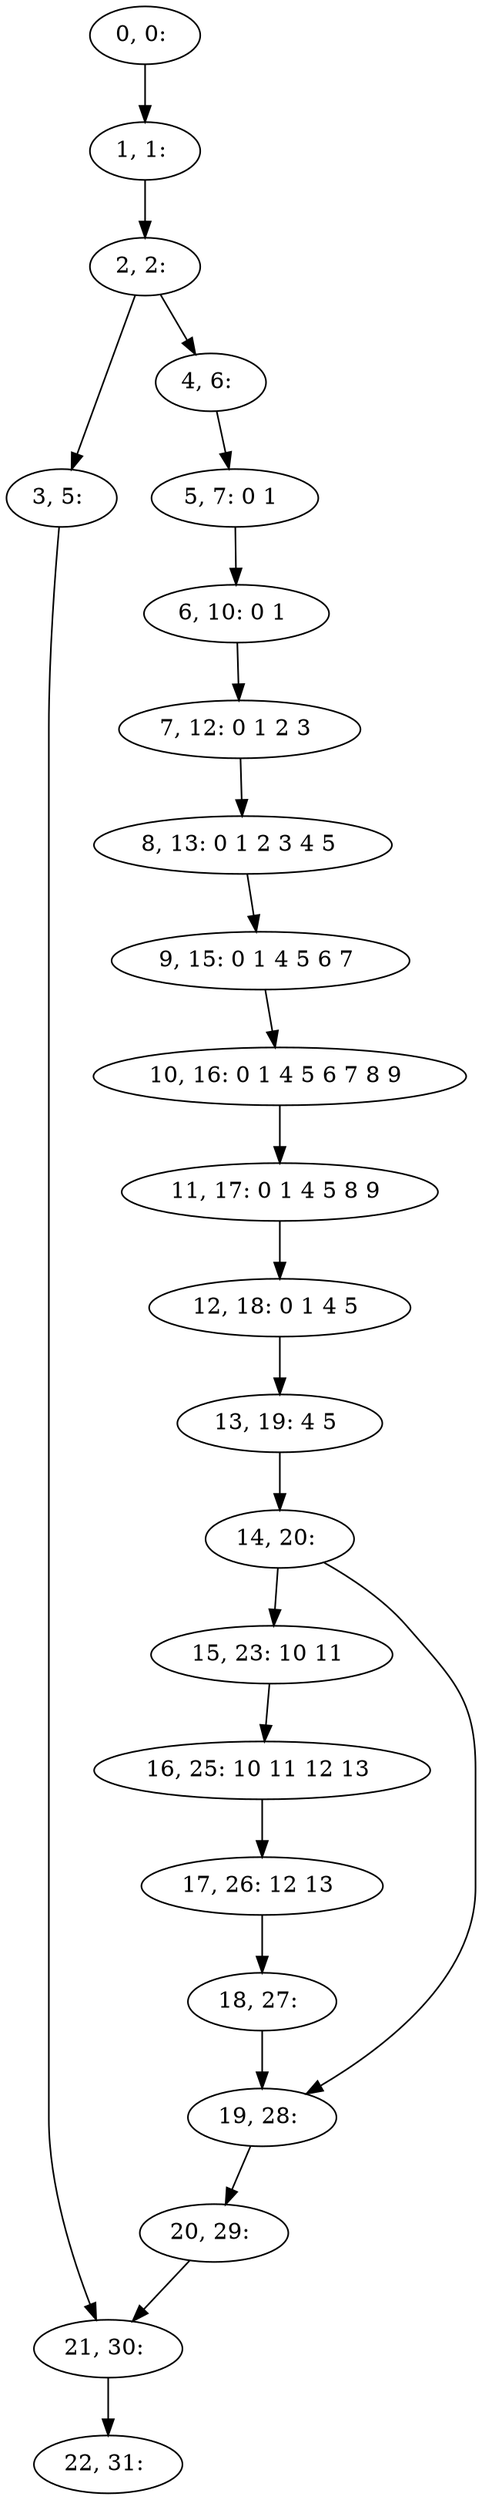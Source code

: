 digraph G {
0[label="0, 0: "];
1[label="1, 1: "];
2[label="2, 2: "];
3[label="3, 5: "];
4[label="4, 6: "];
5[label="5, 7: 0 1 "];
6[label="6, 10: 0 1 "];
7[label="7, 12: 0 1 2 3 "];
8[label="8, 13: 0 1 2 3 4 5 "];
9[label="9, 15: 0 1 4 5 6 7 "];
10[label="10, 16: 0 1 4 5 6 7 8 9 "];
11[label="11, 17: 0 1 4 5 8 9 "];
12[label="12, 18: 0 1 4 5 "];
13[label="13, 19: 4 5 "];
14[label="14, 20: "];
15[label="15, 23: 10 11 "];
16[label="16, 25: 10 11 12 13 "];
17[label="17, 26: 12 13 "];
18[label="18, 27: "];
19[label="19, 28: "];
20[label="20, 29: "];
21[label="21, 30: "];
22[label="22, 31: "];
0->1 ;
1->2 ;
2->3 ;
2->4 ;
3->21 ;
4->5 ;
5->6 ;
6->7 ;
7->8 ;
8->9 ;
9->10 ;
10->11 ;
11->12 ;
12->13 ;
13->14 ;
14->15 ;
14->19 ;
15->16 ;
16->17 ;
17->18 ;
18->19 ;
19->20 ;
20->21 ;
21->22 ;
}
